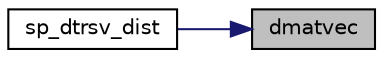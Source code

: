 digraph "dmatvec"
{
 // LATEX_PDF_SIZE
  edge [fontname="Helvetica",fontsize="10",labelfontname="Helvetica",labelfontsize="10"];
  node [fontname="Helvetica",fontsize="10",shape=record];
  rankdir="RL";
  Node1 [label="dmatvec",height=0.2,width=0.4,color="black", fillcolor="grey75", style="filled", fontcolor="black",tooltip=" "];
  Node1 -> Node2 [dir="back",color="midnightblue",fontsize="10",style="solid",fontname="Helvetica"];
  Node2 [label="sp_dtrsv_dist",height=0.2,width=0.4,color="black", fillcolor="white", style="filled",URL="$dsp__blas2__dist_8c.html#ae2b58be51e59ea65a7d667506678e056",tooltip=" "];
}

